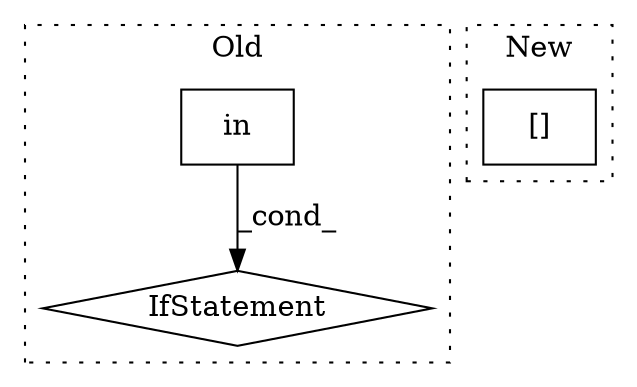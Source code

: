 digraph G {
subgraph cluster0 {
1 [label="in" a="105" s="1215" l="23" shape="box"];
3 [label="IfStatement" a="25" s="1207,1238" l="8,2" shape="diamond"];
label = "Old";
style="dotted";
}
subgraph cluster1 {
2 [label="[]" a="2" s="2156,2165" l="6,1" shape="box"];
label = "New";
style="dotted";
}
1 -> 3 [label="_cond_"];
}